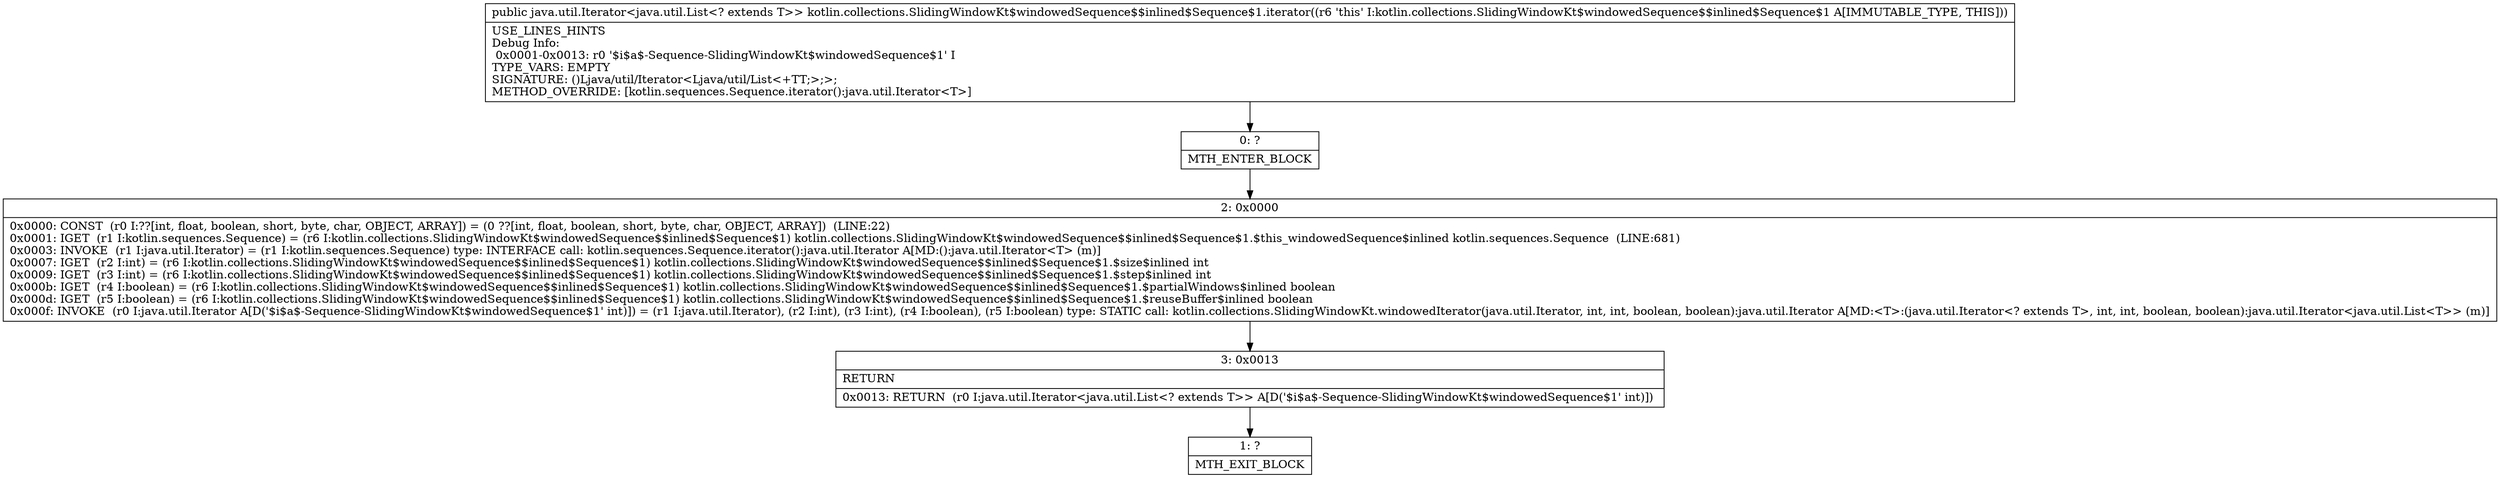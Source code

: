 digraph "CFG forkotlin.collections.SlidingWindowKt$windowedSequence$$inlined$Sequence$1.iterator()Ljava\/util\/Iterator;" {
Node_0 [shape=record,label="{0\:\ ?|MTH_ENTER_BLOCK\l}"];
Node_2 [shape=record,label="{2\:\ 0x0000|0x0000: CONST  (r0 I:??[int, float, boolean, short, byte, char, OBJECT, ARRAY]) = (0 ??[int, float, boolean, short, byte, char, OBJECT, ARRAY])  (LINE:22)\l0x0001: IGET  (r1 I:kotlin.sequences.Sequence) = (r6 I:kotlin.collections.SlidingWindowKt$windowedSequence$$inlined$Sequence$1) kotlin.collections.SlidingWindowKt$windowedSequence$$inlined$Sequence$1.$this_windowedSequence$inlined kotlin.sequences.Sequence  (LINE:681)\l0x0003: INVOKE  (r1 I:java.util.Iterator) = (r1 I:kotlin.sequences.Sequence) type: INTERFACE call: kotlin.sequences.Sequence.iterator():java.util.Iterator A[MD:():java.util.Iterator\<T\> (m)]\l0x0007: IGET  (r2 I:int) = (r6 I:kotlin.collections.SlidingWindowKt$windowedSequence$$inlined$Sequence$1) kotlin.collections.SlidingWindowKt$windowedSequence$$inlined$Sequence$1.$size$inlined int \l0x0009: IGET  (r3 I:int) = (r6 I:kotlin.collections.SlidingWindowKt$windowedSequence$$inlined$Sequence$1) kotlin.collections.SlidingWindowKt$windowedSequence$$inlined$Sequence$1.$step$inlined int \l0x000b: IGET  (r4 I:boolean) = (r6 I:kotlin.collections.SlidingWindowKt$windowedSequence$$inlined$Sequence$1) kotlin.collections.SlidingWindowKt$windowedSequence$$inlined$Sequence$1.$partialWindows$inlined boolean \l0x000d: IGET  (r5 I:boolean) = (r6 I:kotlin.collections.SlidingWindowKt$windowedSequence$$inlined$Sequence$1) kotlin.collections.SlidingWindowKt$windowedSequence$$inlined$Sequence$1.$reuseBuffer$inlined boolean \l0x000f: INVOKE  (r0 I:java.util.Iterator A[D('$i$a$\-Sequence\-SlidingWindowKt$windowedSequence$1' int)]) = (r1 I:java.util.Iterator), (r2 I:int), (r3 I:int), (r4 I:boolean), (r5 I:boolean) type: STATIC call: kotlin.collections.SlidingWindowKt.windowedIterator(java.util.Iterator, int, int, boolean, boolean):java.util.Iterator A[MD:\<T\>:(java.util.Iterator\<? extends T\>, int, int, boolean, boolean):java.util.Iterator\<java.util.List\<T\>\> (m)]\l}"];
Node_3 [shape=record,label="{3\:\ 0x0013|RETURN\l|0x0013: RETURN  (r0 I:java.util.Iterator\<java.util.List\<? extends T\>\> A[D('$i$a$\-Sequence\-SlidingWindowKt$windowedSequence$1' int)]) \l}"];
Node_1 [shape=record,label="{1\:\ ?|MTH_EXIT_BLOCK\l}"];
MethodNode[shape=record,label="{public java.util.Iterator\<java.util.List\<? extends T\>\> kotlin.collections.SlidingWindowKt$windowedSequence$$inlined$Sequence$1.iterator((r6 'this' I:kotlin.collections.SlidingWindowKt$windowedSequence$$inlined$Sequence$1 A[IMMUTABLE_TYPE, THIS]))  | USE_LINES_HINTS\lDebug Info:\l  0x0001\-0x0013: r0 '$i$a$\-Sequence\-SlidingWindowKt$windowedSequence$1' I\lTYPE_VARS: EMPTY\lSIGNATURE: ()Ljava\/util\/Iterator\<Ljava\/util\/List\<+TT;\>;\>;\lMETHOD_OVERRIDE: [kotlin.sequences.Sequence.iterator():java.util.Iterator\<T\>]\l}"];
MethodNode -> Node_0;Node_0 -> Node_2;
Node_2 -> Node_3;
Node_3 -> Node_1;
}

